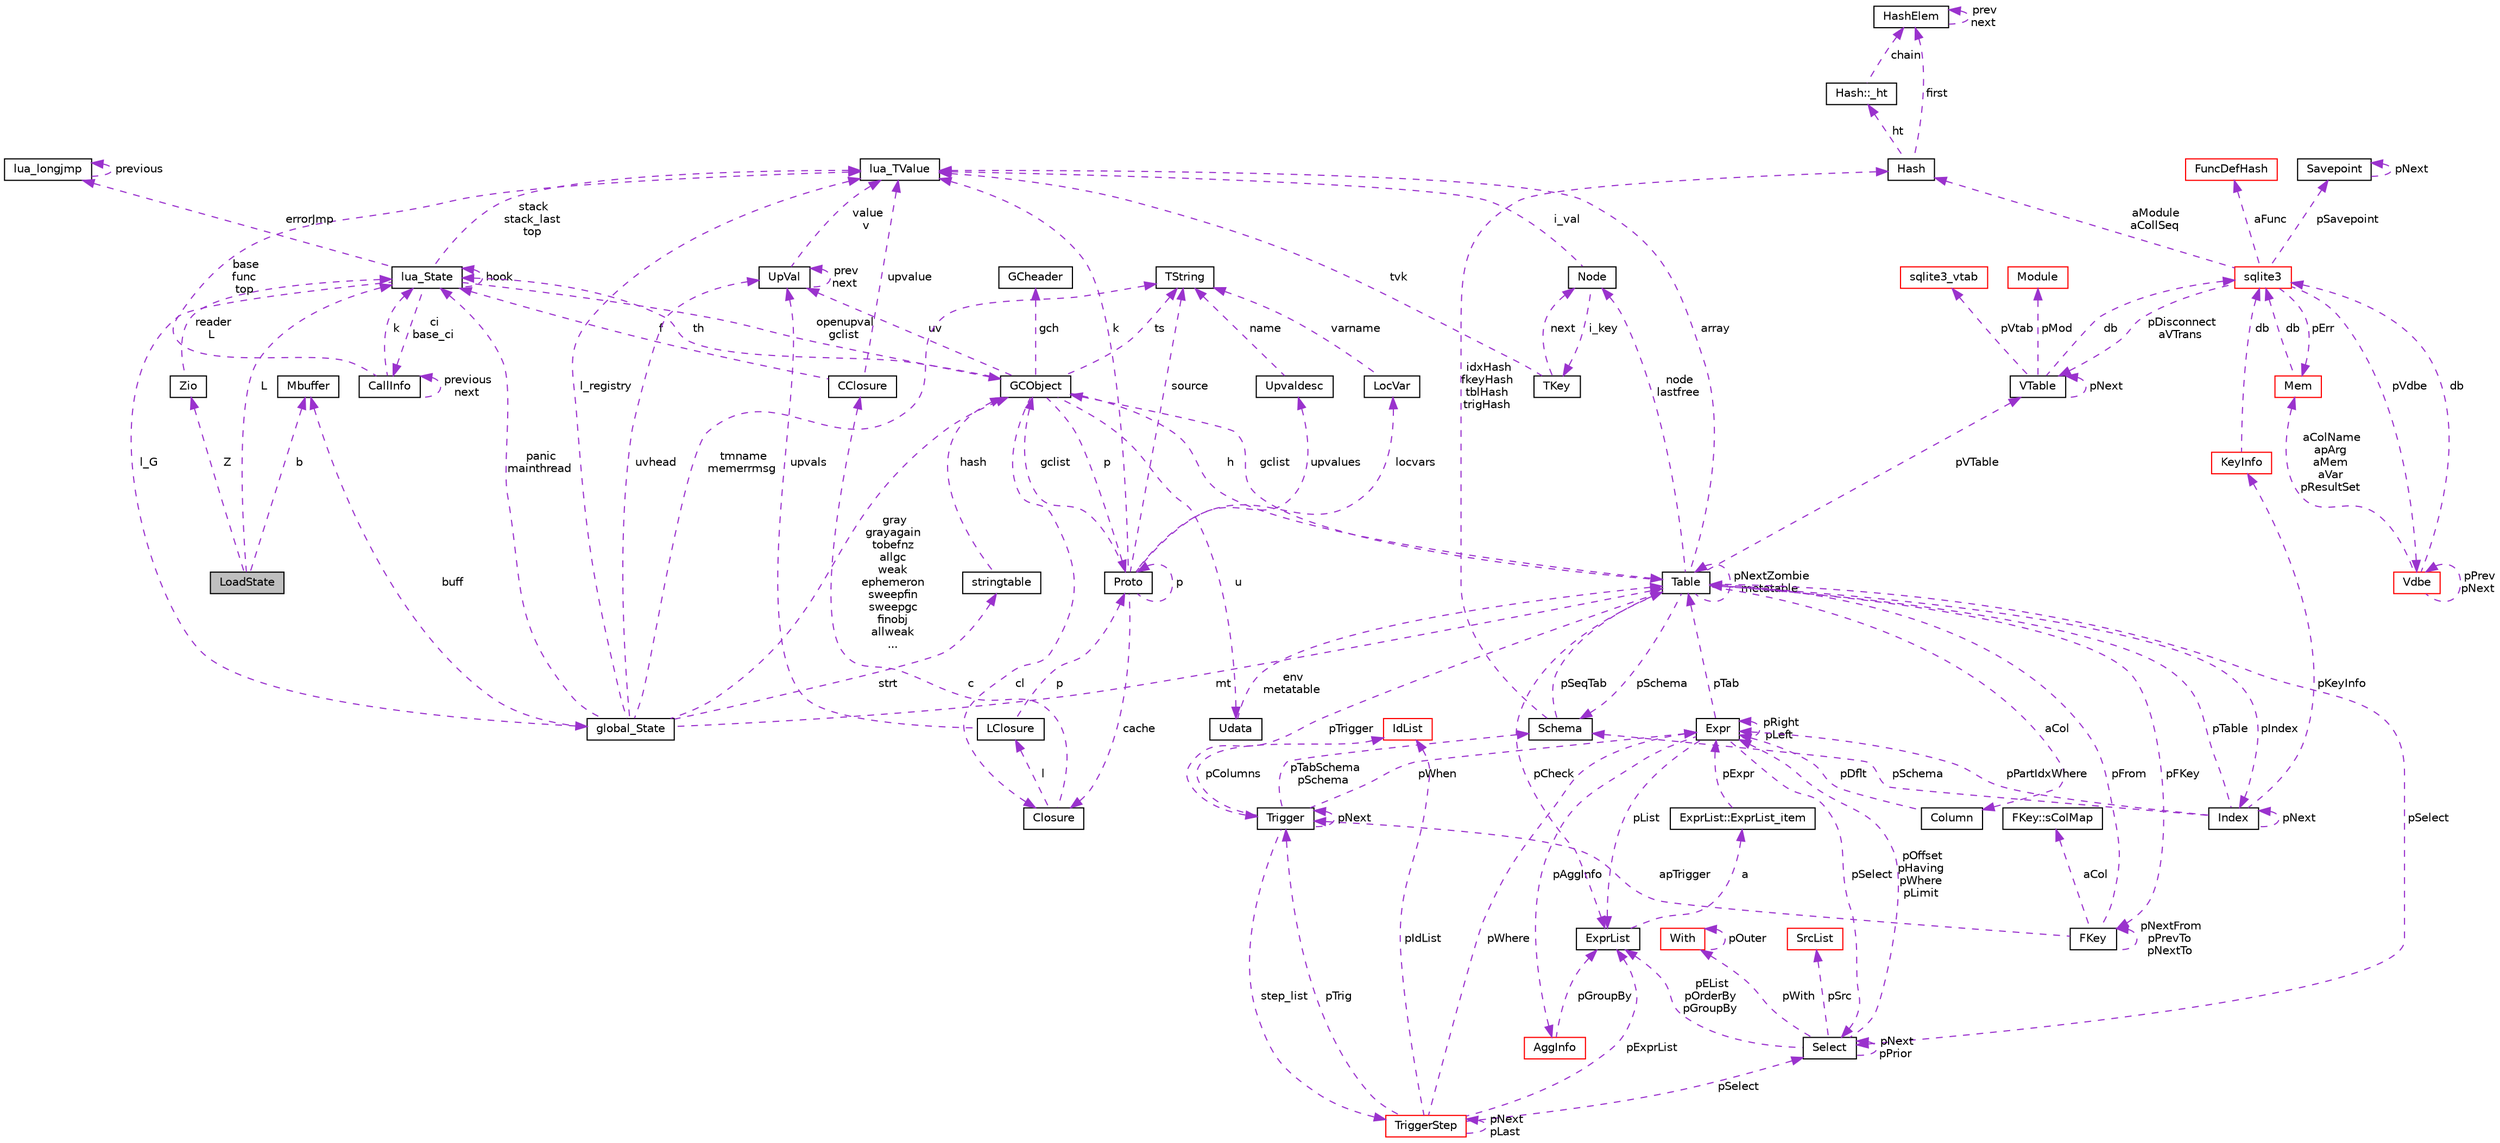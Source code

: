 digraph "LoadState"
{
  edge [fontname="Helvetica",fontsize="10",labelfontname="Helvetica",labelfontsize="10"];
  node [fontname="Helvetica",fontsize="10",shape=record];
  Node1 [label="LoadState",height=0.2,width=0.4,color="black", fillcolor="grey75", style="filled", fontcolor="black"];
  Node2 -> Node1 [dir="back",color="darkorchid3",fontsize="10",style="dashed",label=" Z" ,fontname="Helvetica"];
  Node2 [label="Zio",height=0.2,width=0.4,color="black", fillcolor="white", style="filled",URL="$struct_zio.html"];
  Node3 -> Node2 [dir="back",color="darkorchid3",fontsize="10",style="dashed",label=" reader\nL" ,fontname="Helvetica"];
  Node3 [label="lua_State",height=0.2,width=0.4,color="black", fillcolor="white", style="filled",URL="$structlua___state.html"];
  Node4 -> Node3 [dir="back",color="darkorchid3",fontsize="10",style="dashed",label=" stack\nstack_last\ntop" ,fontname="Helvetica"];
  Node4 [label="lua_TValue",height=0.2,width=0.4,color="black", fillcolor="white", style="filled",URL="$structlua___t_value.html"];
  Node5 -> Node3 [dir="back",color="darkorchid3",fontsize="10",style="dashed",label=" errorJmp" ,fontname="Helvetica"];
  Node5 [label="lua_longjmp",height=0.2,width=0.4,color="black", fillcolor="white", style="filled",URL="$structlua__longjmp.html"];
  Node5 -> Node5 [dir="back",color="darkorchid3",fontsize="10",style="dashed",label=" previous" ,fontname="Helvetica"];
  Node6 -> Node3 [dir="back",color="darkorchid3",fontsize="10",style="dashed",label=" l_G" ,fontname="Helvetica"];
  Node6 [label="global_State",height=0.2,width=0.4,color="black", fillcolor="white", style="filled",URL="$structglobal___state.html"];
  Node7 -> Node6 [dir="back",color="darkorchid3",fontsize="10",style="dashed",label=" uvhead" ,fontname="Helvetica"];
  Node7 [label="UpVal",height=0.2,width=0.4,color="black", fillcolor="white", style="filled",URL="$struct_up_val.html"];
  Node7 -> Node7 [dir="back",color="darkorchid3",fontsize="10",style="dashed",label=" prev\nnext" ,fontname="Helvetica"];
  Node4 -> Node7 [dir="back",color="darkorchid3",fontsize="10",style="dashed",label=" value\nv" ,fontname="Helvetica"];
  Node4 -> Node6 [dir="back",color="darkorchid3",fontsize="10",style="dashed",label=" l_registry" ,fontname="Helvetica"];
  Node8 -> Node6 [dir="back",color="darkorchid3",fontsize="10",style="dashed",label=" strt" ,fontname="Helvetica"];
  Node8 [label="stringtable",height=0.2,width=0.4,color="black", fillcolor="white", style="filled",URL="$structstringtable.html"];
  Node9 -> Node8 [dir="back",color="darkorchid3",fontsize="10",style="dashed",label=" hash" ,fontname="Helvetica"];
  Node9 [label="GCObject",height=0.2,width=0.4,color="black", fillcolor="white", style="filled",URL="$union_g_c_object.html"];
  Node7 -> Node9 [dir="back",color="darkorchid3",fontsize="10",style="dashed",label=" uv" ,fontname="Helvetica"];
  Node10 -> Node9 [dir="back",color="darkorchid3",fontsize="10",style="dashed",label=" p" ,fontname="Helvetica"];
  Node10 [label="Proto",height=0.2,width=0.4,color="black", fillcolor="white", style="filled",URL="$struct_proto.html"];
  Node4 -> Node10 [dir="back",color="darkorchid3",fontsize="10",style="dashed",label=" k" ,fontname="Helvetica"];
  Node10 -> Node10 [dir="back",color="darkorchid3",fontsize="10",style="dashed",label=" p" ,fontname="Helvetica"];
  Node11 -> Node10 [dir="back",color="darkorchid3",fontsize="10",style="dashed",label=" locvars" ,fontname="Helvetica"];
  Node11 [label="LocVar",height=0.2,width=0.4,color="black", fillcolor="white", style="filled",URL="$struct_loc_var.html"];
  Node12 -> Node11 [dir="back",color="darkorchid3",fontsize="10",style="dashed",label=" varname" ,fontname="Helvetica"];
  Node12 [label="TString",height=0.2,width=0.4,color="black", fillcolor="white", style="filled",URL="$union_t_string.html"];
  Node12 -> Node10 [dir="back",color="darkorchid3",fontsize="10",style="dashed",label=" source" ,fontname="Helvetica"];
  Node13 -> Node10 [dir="back",color="darkorchid3",fontsize="10",style="dashed",label=" cache" ,fontname="Helvetica"];
  Node13 [label="Closure",height=0.2,width=0.4,color="black", fillcolor="white", style="filled",URL="$union_closure.html"];
  Node14 -> Node13 [dir="back",color="darkorchid3",fontsize="10",style="dashed",label=" c" ,fontname="Helvetica"];
  Node14 [label="CClosure",height=0.2,width=0.4,color="black", fillcolor="white", style="filled",URL="$struct_c_closure.html"];
  Node4 -> Node14 [dir="back",color="darkorchid3",fontsize="10",style="dashed",label=" upvalue" ,fontname="Helvetica"];
  Node3 -> Node14 [dir="back",color="darkorchid3",fontsize="10",style="dashed",label=" f" ,fontname="Helvetica"];
  Node15 -> Node13 [dir="back",color="darkorchid3",fontsize="10",style="dashed",label=" l" ,fontname="Helvetica"];
  Node15 [label="LClosure",height=0.2,width=0.4,color="black", fillcolor="white", style="filled",URL="$struct_l_closure.html"];
  Node7 -> Node15 [dir="back",color="darkorchid3",fontsize="10",style="dashed",label=" upvals" ,fontname="Helvetica"];
  Node10 -> Node15 [dir="back",color="darkorchid3",fontsize="10",style="dashed",label=" p" ,fontname="Helvetica"];
  Node9 -> Node10 [dir="back",color="darkorchid3",fontsize="10",style="dashed",label=" gclist" ,fontname="Helvetica"];
  Node16 -> Node10 [dir="back",color="darkorchid3",fontsize="10",style="dashed",label=" upvalues" ,fontname="Helvetica"];
  Node16 [label="Upvaldesc",height=0.2,width=0.4,color="black", fillcolor="white", style="filled",URL="$struct_upvaldesc.html"];
  Node12 -> Node16 [dir="back",color="darkorchid3",fontsize="10",style="dashed",label=" name" ,fontname="Helvetica"];
  Node12 -> Node9 [dir="back",color="darkorchid3",fontsize="10",style="dashed",label=" ts" ,fontname="Helvetica"];
  Node13 -> Node9 [dir="back",color="darkorchid3",fontsize="10",style="dashed",label=" cl" ,fontname="Helvetica"];
  Node17 -> Node9 [dir="back",color="darkorchid3",fontsize="10",style="dashed",label=" gch" ,fontname="Helvetica"];
  Node17 [label="GCheader",height=0.2,width=0.4,color="black", fillcolor="white", style="filled",URL="$struct_g_cheader.html"];
  Node18 -> Node9 [dir="back",color="darkorchid3",fontsize="10",style="dashed",label=" h" ,fontname="Helvetica"];
  Node18 [label="Table",height=0.2,width=0.4,color="black", fillcolor="white", style="filled",URL="$struct_table.html"];
  Node19 -> Node18 [dir="back",color="darkorchid3",fontsize="10",style="dashed",label=" node\nlastfree" ,fontname="Helvetica"];
  Node19 [label="Node",height=0.2,width=0.4,color="black", fillcolor="white", style="filled",URL="$struct_node.html"];
  Node4 -> Node19 [dir="back",color="darkorchid3",fontsize="10",style="dashed",label=" i_val" ,fontname="Helvetica"];
  Node20 -> Node19 [dir="back",color="darkorchid3",fontsize="10",style="dashed",label=" i_key" ,fontname="Helvetica"];
  Node20 [label="TKey",height=0.2,width=0.4,color="black", fillcolor="white", style="filled",URL="$union_t_key.html"];
  Node19 -> Node20 [dir="back",color="darkorchid3",fontsize="10",style="dashed",label=" next" ,fontname="Helvetica"];
  Node4 -> Node20 [dir="back",color="darkorchid3",fontsize="10",style="dashed",label=" tvk" ,fontname="Helvetica"];
  Node21 -> Node18 [dir="back",color="darkorchid3",fontsize="10",style="dashed",label=" pSchema" ,fontname="Helvetica"];
  Node21 [label="Schema",height=0.2,width=0.4,color="black", fillcolor="white", style="filled",URL="$struct_schema.html"];
  Node18 -> Node21 [dir="back",color="darkorchid3",fontsize="10",style="dashed",label=" pSeqTab" ,fontname="Helvetica"];
  Node22 -> Node21 [dir="back",color="darkorchid3",fontsize="10",style="dashed",label=" idxHash\nfkeyHash\ntblHash\ntrigHash" ,fontname="Helvetica"];
  Node22 [label="Hash",height=0.2,width=0.4,color="black", fillcolor="white", style="filled",URL="$struct_hash.html"];
  Node23 -> Node22 [dir="back",color="darkorchid3",fontsize="10",style="dashed",label=" ht" ,fontname="Helvetica"];
  Node23 [label="Hash::_ht",height=0.2,width=0.4,color="black", fillcolor="white", style="filled",URL="$struct_hash_1_1__ht.html"];
  Node24 -> Node23 [dir="back",color="darkorchid3",fontsize="10",style="dashed",label=" chain" ,fontname="Helvetica"];
  Node24 [label="HashElem",height=0.2,width=0.4,color="black", fillcolor="white", style="filled",URL="$struct_hash_elem.html"];
  Node24 -> Node24 [dir="back",color="darkorchid3",fontsize="10",style="dashed",label=" prev\nnext" ,fontname="Helvetica"];
  Node24 -> Node22 [dir="back",color="darkorchid3",fontsize="10",style="dashed",label=" first" ,fontname="Helvetica"];
  Node4 -> Node18 [dir="back",color="darkorchid3",fontsize="10",style="dashed",label=" array" ,fontname="Helvetica"];
  Node25 -> Node18 [dir="back",color="darkorchid3",fontsize="10",style="dashed",label=" aCol" ,fontname="Helvetica"];
  Node25 [label="Column",height=0.2,width=0.4,color="black", fillcolor="white", style="filled",URL="$struct_column.html"];
  Node26 -> Node25 [dir="back",color="darkorchid3",fontsize="10",style="dashed",label=" pDflt" ,fontname="Helvetica"];
  Node26 [label="Expr",height=0.2,width=0.4,color="black", fillcolor="white", style="filled",URL="$struct_expr.html"];
  Node27 -> Node26 [dir="back",color="darkorchid3",fontsize="10",style="dashed",label=" pAggInfo" ,fontname="Helvetica"];
  Node27 [label="AggInfo",height=0.2,width=0.4,color="red", fillcolor="white", style="filled",URL="$struct_agg_info.html"];
  Node28 -> Node27 [dir="back",color="darkorchid3",fontsize="10",style="dashed",label=" pGroupBy" ,fontname="Helvetica"];
  Node28 [label="ExprList",height=0.2,width=0.4,color="black", fillcolor="white", style="filled",URL="$struct_expr_list.html"];
  Node29 -> Node28 [dir="back",color="darkorchid3",fontsize="10",style="dashed",label=" a" ,fontname="Helvetica"];
  Node29 [label="ExprList::ExprList_item",height=0.2,width=0.4,color="black", fillcolor="white", style="filled",URL="$struct_expr_list_1_1_expr_list__item.html"];
  Node26 -> Node29 [dir="back",color="darkorchid3",fontsize="10",style="dashed",label=" pExpr" ,fontname="Helvetica"];
  Node26 -> Node26 [dir="back",color="darkorchid3",fontsize="10",style="dashed",label=" pRight\npLeft" ,fontname="Helvetica"];
  Node18 -> Node26 [dir="back",color="darkorchid3",fontsize="10",style="dashed",label=" pTab" ,fontname="Helvetica"];
  Node30 -> Node26 [dir="back",color="darkorchid3",fontsize="10",style="dashed",label=" pSelect" ,fontname="Helvetica"];
  Node30 [label="Select",height=0.2,width=0.4,color="black", fillcolor="white", style="filled",URL="$struct_select.html"];
  Node26 -> Node30 [dir="back",color="darkorchid3",fontsize="10",style="dashed",label=" pOffset\npHaving\npWhere\npLimit" ,fontname="Helvetica"];
  Node31 -> Node30 [dir="back",color="darkorchid3",fontsize="10",style="dashed",label=" pWith" ,fontname="Helvetica"];
  Node31 [label="With",height=0.2,width=0.4,color="red", fillcolor="white", style="filled",URL="$struct_with.html"];
  Node31 -> Node31 [dir="back",color="darkorchid3",fontsize="10",style="dashed",label=" pOuter" ,fontname="Helvetica"];
  Node30 -> Node30 [dir="back",color="darkorchid3",fontsize="10",style="dashed",label=" pNext\npPrior" ,fontname="Helvetica"];
  Node32 -> Node30 [dir="back",color="darkorchid3",fontsize="10",style="dashed",label=" pSrc" ,fontname="Helvetica"];
  Node32 [label="SrcList",height=0.2,width=0.4,color="red", fillcolor="white", style="filled",URL="$struct_src_list.html"];
  Node28 -> Node30 [dir="back",color="darkorchid3",fontsize="10",style="dashed",label=" pEList\npOrderBy\npGroupBy" ,fontname="Helvetica"];
  Node28 -> Node26 [dir="back",color="darkorchid3",fontsize="10",style="dashed",label=" pList" ,fontname="Helvetica"];
  Node33 -> Node18 [dir="back",color="darkorchid3",fontsize="10",style="dashed",label=" pFKey" ,fontname="Helvetica"];
  Node33 [label="FKey",height=0.2,width=0.4,color="black", fillcolor="white", style="filled",URL="$struct_f_key.html"];
  Node34 -> Node33 [dir="back",color="darkorchid3",fontsize="10",style="dashed",label=" aCol" ,fontname="Helvetica"];
  Node34 [label="FKey::sColMap",height=0.2,width=0.4,color="black", fillcolor="white", style="filled",URL="$struct_f_key_1_1s_col_map.html"];
  Node33 -> Node33 [dir="back",color="darkorchid3",fontsize="10",style="dashed",label=" pNextFrom\npPrevTo\npNextTo" ,fontname="Helvetica"];
  Node18 -> Node33 [dir="back",color="darkorchid3",fontsize="10",style="dashed",label=" pFrom" ,fontname="Helvetica"];
  Node35 -> Node33 [dir="back",color="darkorchid3",fontsize="10",style="dashed",label=" apTrigger" ,fontname="Helvetica"];
  Node35 [label="Trigger",height=0.2,width=0.4,color="black", fillcolor="white", style="filled",URL="$struct_trigger.html"];
  Node36 -> Node35 [dir="back",color="darkorchid3",fontsize="10",style="dashed",label=" step_list" ,fontname="Helvetica"];
  Node36 [label="TriggerStep",height=0.2,width=0.4,color="red", fillcolor="white", style="filled",URL="$struct_trigger_step.html"];
  Node36 -> Node36 [dir="back",color="darkorchid3",fontsize="10",style="dashed",label=" pNext\npLast" ,fontname="Helvetica"];
  Node26 -> Node36 [dir="back",color="darkorchid3",fontsize="10",style="dashed",label=" pWhere" ,fontname="Helvetica"];
  Node37 -> Node36 [dir="back",color="darkorchid3",fontsize="10",style="dashed",label=" pIdList" ,fontname="Helvetica"];
  Node37 [label="IdList",height=0.2,width=0.4,color="red", fillcolor="white", style="filled",URL="$struct_id_list.html"];
  Node30 -> Node36 [dir="back",color="darkorchid3",fontsize="10",style="dashed",label=" pSelect" ,fontname="Helvetica"];
  Node35 -> Node36 [dir="back",color="darkorchid3",fontsize="10",style="dashed",label=" pTrig" ,fontname="Helvetica"];
  Node28 -> Node36 [dir="back",color="darkorchid3",fontsize="10",style="dashed",label=" pExprList" ,fontname="Helvetica"];
  Node21 -> Node35 [dir="back",color="darkorchid3",fontsize="10",style="dashed",label=" pTabSchema\npSchema" ,fontname="Helvetica"];
  Node26 -> Node35 [dir="back",color="darkorchid3",fontsize="10",style="dashed",label=" pWhen" ,fontname="Helvetica"];
  Node37 -> Node35 [dir="back",color="darkorchid3",fontsize="10",style="dashed",label=" pColumns" ,fontname="Helvetica"];
  Node35 -> Node35 [dir="back",color="darkorchid3",fontsize="10",style="dashed",label=" pNext" ,fontname="Helvetica"];
  Node38 -> Node18 [dir="back",color="darkorchid3",fontsize="10",style="dashed",label=" pVTable" ,fontname="Helvetica"];
  Node38 [label="VTable",height=0.2,width=0.4,color="black", fillcolor="white", style="filled",URL="$struct_v_table.html"];
  Node39 -> Node38 [dir="back",color="darkorchid3",fontsize="10",style="dashed",label=" db" ,fontname="Helvetica"];
  Node39 [label="sqlite3",height=0.2,width=0.4,color="red", fillcolor="white", style="filled",URL="$structsqlite3.html"];
  Node40 -> Node39 [dir="back",color="darkorchid3",fontsize="10",style="dashed",label=" pErr" ,fontname="Helvetica"];
  Node40 [label="Mem",height=0.2,width=0.4,color="red", fillcolor="white", style="filled",URL="$struct_mem.html"];
  Node39 -> Node40 [dir="back",color="darkorchid3",fontsize="10",style="dashed",label=" db" ,fontname="Helvetica"];
  Node41 -> Node39 [dir="back",color="darkorchid3",fontsize="10",style="dashed",label=" pVdbe" ,fontname="Helvetica"];
  Node41 [label="Vdbe",height=0.2,width=0.4,color="red", fillcolor="white", style="filled",URL="$struct_vdbe.html"];
  Node41 -> Node41 [dir="back",color="darkorchid3",fontsize="10",style="dashed",label=" pPrev\npNext" ,fontname="Helvetica"];
  Node40 -> Node41 [dir="back",color="darkorchid3",fontsize="10",style="dashed",label=" aColName\napArg\naMem\naVar\npResultSet" ,fontname="Helvetica"];
  Node39 -> Node41 [dir="back",color="darkorchid3",fontsize="10",style="dashed",label=" db" ,fontname="Helvetica"];
  Node42 -> Node39 [dir="back",color="darkorchid3",fontsize="10",style="dashed",label=" pSavepoint" ,fontname="Helvetica"];
  Node42 [label="Savepoint",height=0.2,width=0.4,color="black", fillcolor="white", style="filled",URL="$struct_savepoint.html"];
  Node42 -> Node42 [dir="back",color="darkorchid3",fontsize="10",style="dashed",label=" pNext" ,fontname="Helvetica"];
  Node43 -> Node39 [dir="back",color="darkorchid3",fontsize="10",style="dashed",label=" aFunc" ,fontname="Helvetica"];
  Node43 [label="FuncDefHash",height=0.2,width=0.4,color="red", fillcolor="white", style="filled",URL="$struct_func_def_hash.html"];
  Node38 -> Node39 [dir="back",color="darkorchid3",fontsize="10",style="dashed",label=" pDisconnect\naVTrans" ,fontname="Helvetica"];
  Node22 -> Node39 [dir="back",color="darkorchid3",fontsize="10",style="dashed",label=" aModule\naCollSeq" ,fontname="Helvetica"];
  Node38 -> Node38 [dir="back",color="darkorchid3",fontsize="10",style="dashed",label=" pNext" ,fontname="Helvetica"];
  Node44 -> Node38 [dir="back",color="darkorchid3",fontsize="10",style="dashed",label=" pMod" ,fontname="Helvetica"];
  Node44 [label="Module",height=0.2,width=0.4,color="red", fillcolor="white", style="filled",URL="$struct_module.html"];
  Node45 -> Node38 [dir="back",color="darkorchid3",fontsize="10",style="dashed",label=" pVtab" ,fontname="Helvetica"];
  Node45 [label="sqlite3_vtab",height=0.2,width=0.4,color="red", fillcolor="white", style="filled",URL="$structsqlite3__vtab.html"];
  Node18 -> Node18 [dir="back",color="darkorchid3",fontsize="10",style="dashed",label=" pNextZombie\nmetatable" ,fontname="Helvetica"];
  Node35 -> Node18 [dir="back",color="darkorchid3",fontsize="10",style="dashed",label=" pTrigger" ,fontname="Helvetica"];
  Node30 -> Node18 [dir="back",color="darkorchid3",fontsize="10",style="dashed",label=" pSelect" ,fontname="Helvetica"];
  Node9 -> Node18 [dir="back",color="darkorchid3",fontsize="10",style="dashed",label=" gclist" ,fontname="Helvetica"];
  Node28 -> Node18 [dir="back",color="darkorchid3",fontsize="10",style="dashed",label=" pCheck" ,fontname="Helvetica"];
  Node46 -> Node18 [dir="back",color="darkorchid3",fontsize="10",style="dashed",label=" pIndex" ,fontname="Helvetica"];
  Node46 [label="Index",height=0.2,width=0.4,color="black", fillcolor="white", style="filled",URL="$struct_index.html"];
  Node21 -> Node46 [dir="back",color="darkorchid3",fontsize="10",style="dashed",label=" pSchema" ,fontname="Helvetica"];
  Node26 -> Node46 [dir="back",color="darkorchid3",fontsize="10",style="dashed",label=" pPartIdxWhere" ,fontname="Helvetica"];
  Node18 -> Node46 [dir="back",color="darkorchid3",fontsize="10",style="dashed",label=" pTable" ,fontname="Helvetica"];
  Node47 -> Node46 [dir="back",color="darkorchid3",fontsize="10",style="dashed",label=" pKeyInfo" ,fontname="Helvetica"];
  Node47 [label="KeyInfo",height=0.2,width=0.4,color="red", fillcolor="white", style="filled",URL="$struct_key_info.html"];
  Node39 -> Node47 [dir="back",color="darkorchid3",fontsize="10",style="dashed",label=" db" ,fontname="Helvetica"];
  Node46 -> Node46 [dir="back",color="darkorchid3",fontsize="10",style="dashed",label=" pNext" ,fontname="Helvetica"];
  Node48 -> Node9 [dir="back",color="darkorchid3",fontsize="10",style="dashed",label=" u" ,fontname="Helvetica"];
  Node48 [label="Udata",height=0.2,width=0.4,color="black", fillcolor="white", style="filled",URL="$union_udata.html"];
  Node18 -> Node48 [dir="back",color="darkorchid3",fontsize="10",style="dashed",label=" env\nmetatable" ,fontname="Helvetica"];
  Node3 -> Node9 [dir="back",color="darkorchid3",fontsize="10",style="dashed",label=" th" ,fontname="Helvetica"];
  Node12 -> Node6 [dir="back",color="darkorchid3",fontsize="10",style="dashed",label=" tmname\nmemerrmsg" ,fontname="Helvetica"];
  Node18 -> Node6 [dir="back",color="darkorchid3",fontsize="10",style="dashed",label=" mt" ,fontname="Helvetica"];
  Node9 -> Node6 [dir="back",color="darkorchid3",fontsize="10",style="dashed",label=" gray\ngrayagain\ntobefnz\nallgc\nweak\nephemeron\nsweepfin\nsweepgc\nfinobj\nallweak\n..." ,fontname="Helvetica"];
  Node3 -> Node6 [dir="back",color="darkorchid3",fontsize="10",style="dashed",label=" panic\nmainthread" ,fontname="Helvetica"];
  Node49 -> Node6 [dir="back",color="darkorchid3",fontsize="10",style="dashed",label=" buff" ,fontname="Helvetica"];
  Node49 [label="Mbuffer",height=0.2,width=0.4,color="black", fillcolor="white", style="filled",URL="$struct_mbuffer.html"];
  Node9 -> Node3 [dir="back",color="darkorchid3",fontsize="10",style="dashed",label=" openupval\ngclist" ,fontname="Helvetica"];
  Node3 -> Node3 [dir="back",color="darkorchid3",fontsize="10",style="dashed",label=" hook" ,fontname="Helvetica"];
  Node50 -> Node3 [dir="back",color="darkorchid3",fontsize="10",style="dashed",label=" ci\nbase_ci" ,fontname="Helvetica"];
  Node50 [label="CallInfo",height=0.2,width=0.4,color="black", fillcolor="white", style="filled",URL="$struct_call_info.html"];
  Node4 -> Node50 [dir="back",color="darkorchid3",fontsize="10",style="dashed",label=" base\nfunc\ntop" ,fontname="Helvetica"];
  Node3 -> Node50 [dir="back",color="darkorchid3",fontsize="10",style="dashed",label=" k" ,fontname="Helvetica"];
  Node50 -> Node50 [dir="back",color="darkorchid3",fontsize="10",style="dashed",label=" previous\nnext" ,fontname="Helvetica"];
  Node49 -> Node1 [dir="back",color="darkorchid3",fontsize="10",style="dashed",label=" b" ,fontname="Helvetica"];
  Node3 -> Node1 [dir="back",color="darkorchid3",fontsize="10",style="dashed",label=" L" ,fontname="Helvetica"];
}
